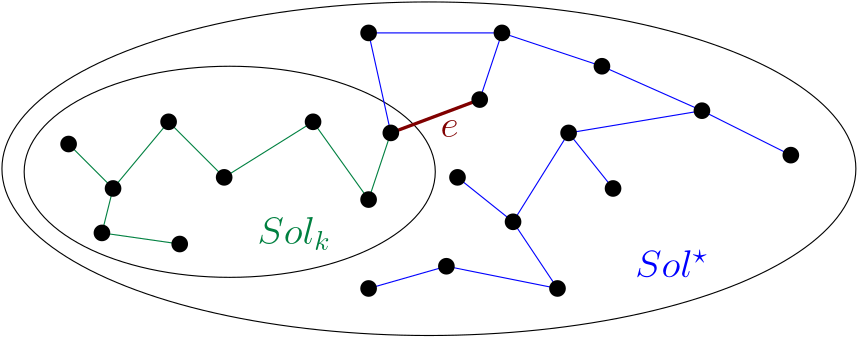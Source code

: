<?xml version="1.0"?>
<!DOCTYPE ipe SYSTEM "ipe.dtd">
<ipe version="70218" creator="Ipe 7.2.28">
<info created="D:20240422211127" modified="D:20240422212049"/>
<ipestyle name="basic">
<symbol name="arrow/arc(spx)">
<path stroke="sym-stroke" fill="sym-stroke" pen="sym-pen">
0 0 m
-1 0.333 l
-1 -0.333 l
h
</path>
</symbol>
<symbol name="arrow/farc(spx)">
<path stroke="sym-stroke" fill="white" pen="sym-pen">
0 0 m
-1 0.333 l
-1 -0.333 l
h
</path>
</symbol>
<symbol name="arrow/ptarc(spx)">
<path stroke="sym-stroke" fill="sym-stroke" pen="sym-pen">
0 0 m
-1 0.333 l
-0.8 0 l
-1 -0.333 l
h
</path>
</symbol>
<symbol name="arrow/fptarc(spx)">
<path stroke="sym-stroke" fill="white" pen="sym-pen">
0 0 m
-1 0.333 l
-0.8 0 l
-1 -0.333 l
h
</path>
</symbol>
<symbol name="mark/circle(sx)" transformations="translations">
<path fill="sym-stroke">
0.6 0 0 0.6 0 0 e
0.4 0 0 0.4 0 0 e
</path>
</symbol>
<symbol name="mark/disk(sx)" transformations="translations">
<path fill="sym-stroke">
0.6 0 0 0.6 0 0 e
</path>
</symbol>
<symbol name="mark/fdisk(sfx)" transformations="translations">
<group>
<path fill="sym-fill">
0.5 0 0 0.5 0 0 e
</path>
<path fill="sym-stroke" fillrule="eofill">
0.6 0 0 0.6 0 0 e
0.4 0 0 0.4 0 0 e
</path>
</group>
</symbol>
<symbol name="mark/box(sx)" transformations="translations">
<path fill="sym-stroke" fillrule="eofill">
-0.6 -0.6 m
0.6 -0.6 l
0.6 0.6 l
-0.6 0.6 l
h
-0.4 -0.4 m
0.4 -0.4 l
0.4 0.4 l
-0.4 0.4 l
h
</path>
</symbol>
<symbol name="mark/square(sx)" transformations="translations">
<path fill="sym-stroke">
-0.6 -0.6 m
0.6 -0.6 l
0.6 0.6 l
-0.6 0.6 l
h
</path>
</symbol>
<symbol name="mark/fsquare(sfx)" transformations="translations">
<group>
<path fill="sym-fill">
-0.5 -0.5 m
0.5 -0.5 l
0.5 0.5 l
-0.5 0.5 l
h
</path>
<path fill="sym-stroke" fillrule="eofill">
-0.6 -0.6 m
0.6 -0.6 l
0.6 0.6 l
-0.6 0.6 l
h
-0.4 -0.4 m
0.4 -0.4 l
0.4 0.4 l
-0.4 0.4 l
h
</path>
</group>
</symbol>
<symbol name="mark/cross(sx)" transformations="translations">
<group>
<path fill="sym-stroke">
-0.43 -0.57 m
0.57 0.43 l
0.43 0.57 l
-0.57 -0.43 l
h
</path>
<path fill="sym-stroke">
-0.43 0.57 m
0.57 -0.43 l
0.43 -0.57 l
-0.57 0.43 l
h
</path>
</group>
</symbol>
<symbol name="arrow/fnormal(spx)">
<path stroke="sym-stroke" fill="white" pen="sym-pen">
0 0 m
-1 0.333 l
-1 -0.333 l
h
</path>
</symbol>
<symbol name="arrow/pointed(spx)">
<path stroke="sym-stroke" fill="sym-stroke" pen="sym-pen">
0 0 m
-1 0.333 l
-0.8 0 l
-1 -0.333 l
h
</path>
</symbol>
<symbol name="arrow/fpointed(spx)">
<path stroke="sym-stroke" fill="white" pen="sym-pen">
0 0 m
-1 0.333 l
-0.8 0 l
-1 -0.333 l
h
</path>
</symbol>
<symbol name="arrow/linear(spx)">
<path stroke="sym-stroke" pen="sym-pen">
-1 0.333 m
0 0 l
-1 -0.333 l
</path>
</symbol>
<symbol name="arrow/fdouble(spx)">
<path stroke="sym-stroke" fill="white" pen="sym-pen">
0 0 m
-1 0.333 l
-1 -0.333 l
h
-1 0 m
-2 0.333 l
-2 -0.333 l
h
</path>
</symbol>
<symbol name="arrow/double(spx)">
<path stroke="sym-stroke" fill="sym-stroke" pen="sym-pen">
0 0 m
-1 0.333 l
-1 -0.333 l
h
-1 0 m
-2 0.333 l
-2 -0.333 l
h
</path>
</symbol>
<symbol name="arrow/mid-normal(spx)">
<path stroke="sym-stroke" fill="sym-stroke" pen="sym-pen">
0.5 0 m
-0.5 0.333 l
-0.5 -0.333 l
h
</path>
</symbol>
<symbol name="arrow/mid-fnormal(spx)">
<path stroke="sym-stroke" fill="white" pen="sym-pen">
0.5 0 m
-0.5 0.333 l
-0.5 -0.333 l
h
</path>
</symbol>
<symbol name="arrow/mid-pointed(spx)">
<path stroke="sym-stroke" fill="sym-stroke" pen="sym-pen">
0.5 0 m
-0.5 0.333 l
-0.3 0 l
-0.5 -0.333 l
h
</path>
</symbol>
<symbol name="arrow/mid-fpointed(spx)">
<path stroke="sym-stroke" fill="white" pen="sym-pen">
0.5 0 m
-0.5 0.333 l
-0.3 0 l
-0.5 -0.333 l
h
</path>
</symbol>
<symbol name="arrow/mid-double(spx)">
<path stroke="sym-stroke" fill="sym-stroke" pen="sym-pen">
1 0 m
0 0.333 l
0 -0.333 l
h
0 0 m
-1 0.333 l
-1 -0.333 l
h
</path>
</symbol>
<symbol name="arrow/mid-fdouble(spx)">
<path stroke="sym-stroke" fill="white" pen="sym-pen">
1 0 m
0 0.333 l
0 -0.333 l
h
0 0 m
-1 0.333 l
-1 -0.333 l
h
</path>
</symbol>
<anglesize name="22.5 deg" value="22.5"/>
<anglesize name="30 deg" value="30"/>
<anglesize name="45 deg" value="45"/>
<anglesize name="60 deg" value="60"/>
<anglesize name="90 deg" value="90"/>
<arrowsize name="large" value="10"/>
<arrowsize name="small" value="5"/>
<arrowsize name="tiny" value="3"/>
<color name="blue" value="0 0 1"/>
<color name="brown" value="0.647 0.165 0.165"/>
<color name="darkblue" value="0 0 0.545"/>
<color name="darkcyan" value="0 0.545 0.545"/>
<color name="darkgray" value="0.663"/>
<color name="darkgreen" value="0 0.392 0"/>
<color name="darkmagenta" value="0.545 0 0.545"/>
<color name="darkorange" value="1 0.549 0"/>
<color name="darkred" value="0.545 0 0"/>
<color name="gold" value="1 0.843 0"/>
<color name="gray" value="0.745"/>
<color name="green" value="0 1 0"/>
<color name="lightblue" value="0.678 0.847 0.902"/>
<color name="lightcyan" value="0.878 1 1"/>
<color name="lightgray" value="0.827"/>
<color name="lightgreen" value="0.565 0.933 0.565"/>
<color name="lightyellow" value="1 1 0.878"/>
<color name="navy" value="0 0 0.502"/>
<color name="orange" value="1 0.647 0"/>
<color name="pink" value="1 0.753 0.796"/>
<color name="purple" value="0.627 0.125 0.941"/>
<color name="red" value="1 0 0"/>
<color name="seagreen" value="0.18 0.545 0.341"/>
<color name="turquoise" value="0.251 0.878 0.816"/>
<color name="violet" value="0.933 0.51 0.933"/>
<color name="yellow" value="1 1 0"/>
<dashstyle name="dash dot dotted" value="[4 2 1 2 1 2] 0"/>
<dashstyle name="dash dotted" value="[4 2 1 2] 0"/>
<dashstyle name="dashed" value="[4] 0"/>
<dashstyle name="dotted" value="[1 3] 0"/>
<gridsize name="10 pts (~3.5 mm)" value="10"/>
<gridsize name="14 pts (~5 mm)" value="14"/>
<gridsize name="16 pts (~6 mm)" value="16"/>
<gridsize name="20 pts (~7 mm)" value="20"/>
<gridsize name="28 pts (~10 mm)" value="28"/>
<gridsize name="32 pts (~12 mm)" value="32"/>
<gridsize name="4 pts" value="4"/>
<gridsize name="56 pts (~20 mm)" value="56"/>
<gridsize name="8 pts (~3 mm)" value="8"/>
<opacity name="10%" value="0.1"/>
<opacity name="30%" value="0.3"/>
<opacity name="50%" value="0.5"/>
<opacity name="75%" value="0.75"/>
<pen name="fat" value="1.2"/>
<pen name="heavier" value="0.8"/>
<pen name="ultrafat" value="2"/>
<symbolsize name="large" value="5"/>
<symbolsize name="small" value="2"/>
<symbolsize name="tiny" value="1.1"/>
<textsize name="Huge" value="\Huge"/>
<textsize name="LARGE" value="\LARGE"/>
<textsize name="Large" value="\Large"/>
<textsize name="footnote" value="\footnotesize"/>
<textsize name="huge" value="\huge"/>
<textsize name="large" value="\large"/>
<textsize name="script" value="\scriptsize"/>
<textsize name="small" value="\small"/>
<textsize name="tiny" value="\tiny"/>
<textstyle name="center" begin="\begin{center}" end="\end{center}"/>
<textstyle name="item" begin="\begin{itemize}\item{}" end="\end{itemize}"/>
<textstyle name="itemize" begin="\begin{itemize}" end="\end{itemize}"/>
<tiling name="falling" angle="-60" step="4" width="1"/>
<tiling name="rising" angle="30" step="4" width="1"/>
</ipestyle>
<page>
<layer name="alpha"/>
<view layers="alpha" active="alpha"/>
<path layer="alpha" matrix="1.54167 0 0 0.791667 -118.667 136.667" stroke="0">
48 0 0 48 208 704 e
</path>
<path matrix="3.20222 0 0 1.25088 -392.354 -185.513" stroke="0">
48 0 0 48 208 704 e
</path>
<text transformations="translations" pos="212 668" stroke="0 0.502 0.251" type="label" width="26.41" height="9.965" depth="2.15" valign="baseline" size="Large" style="math">Sol_k</text>
<text matrix="1 0 0 1 136 -12" transformations="translations" pos="212 668" stroke="0 0 1" type="label" width="26.207" height="9.963" depth="0" valign="baseline" size="Large" style="math">Sol^\star</text>
<path stroke="0 0.502 0.251">
144 704 m
160 688 l
156 672 l
184 668 l
</path>
<path stroke="0 0.502 0.251">
160 688 m
180 712 l
200 692 l
232 712 l
252 684 l
260 708 l
</path>
<path stroke="0 0 1">
260 708 m
252 744 l
300 744 l
</path>
<path stroke="0 0 1">
300 744 m
336 732 l
372 716 l
404 700 l
</path>
<path stroke="0 0 1">
372 716 m
324 708 l
340 688 l
</path>
<path stroke="0 0 1">
324 708 m
304 676 l
</path>
<path stroke="0 0 1">
284 692 m
304 676 l
</path>
<path stroke="0 0 1">
320 652 m
280 660 l
252 652 l
</path>
<use matrix="1 0 0 1 92 56" name="mark/disk(sx)" pos="160 688" size="large"/>
<use matrix="1 0 0 1 176 44" name="mark/disk(sx)" pos="160 688" size="large"/>
<use matrix="1 0 0 1 212 28" name="mark/disk(sx)" pos="160 688" size="large"/>
<use matrix="1 0 0 1 244 12" name="mark/disk(sx)" pos="160 688" size="large"/>
<use matrix="1 0 0 1 180 0" name="mark/disk(sx)" pos="160 688" size="large"/>
<use matrix="1 0 0 1 164 20" name="mark/disk(sx)" pos="160 688" size="large"/>
<use matrix="1 0 0 1 124 4" name="mark/disk(sx)" pos="160 688" size="large"/>
<use matrix="1 0 0 1 120 -28" name="mark/disk(sx)" pos="160 688" size="large"/>
<use matrix="1 0 0 1 92 -36" name="mark/disk(sx)" pos="160 688" size="large"/>
<path stroke="0 0 1">
300 744 m
292 720 l
</path>
<path stroke="0 0 1">
304 676 m
320 652 l
</path>
<use matrix="1 0 0 1 140 56" name="mark/disk(sx)" pos="160 688" size="large"/>
<use matrix="1 0 0 1 144 -12" name="mark/disk(sx)" pos="160 688" size="large"/>
<use matrix="1 0 0 1 160 -36" name="mark/disk(sx)" pos="160 688" size="large"/>
<use name="mark/disk(sx)" pos="160 688" size="large"/>
<use matrix="1 0 0 1 -16 16" name="mark/disk(sx)" pos="160 688" size="large"/>
<use matrix="1 0 0 1 24 -20" name="mark/disk(sx)" pos="160 688" size="large"/>
<use matrix="1 0 0 1 -4 -16" name="mark/disk(sx)" pos="160 688" size="large"/>
<use matrix="1 0 0 1 20 24" name="mark/disk(sx)" pos="160 688" size="large"/>
<use matrix="1 0 0 1 40 4" name="mark/disk(sx)" pos="160 688" size="large"/>
<use matrix="1 0 0 1 72 24" name="mark/disk(sx)" pos="160 688" size="large"/>
<use matrix="1 0 0 1 92 -4" name="mark/disk(sx)" pos="160 688" size="large"/>
<path stroke="0.502 0 0" pen="fat">
260 708 m
292 720 l
</path>
<use matrix="1 0 0 1 132 32" name="mark/disk(sx)" pos="160 688" size="large"/>
<use matrix="1 0 0 1 100 20" name="mark/disk(sx)" pos="160 688" size="large"/>
<text matrix="1 0 0 1 65.8569 38.5291" transformations="translations" pos="212 668" stroke="0.502 0 0" type="label" width="6.511" height="6.177" depth="0" valign="baseline" size="Large" style="math">e</text>
</page>
</ipe>

